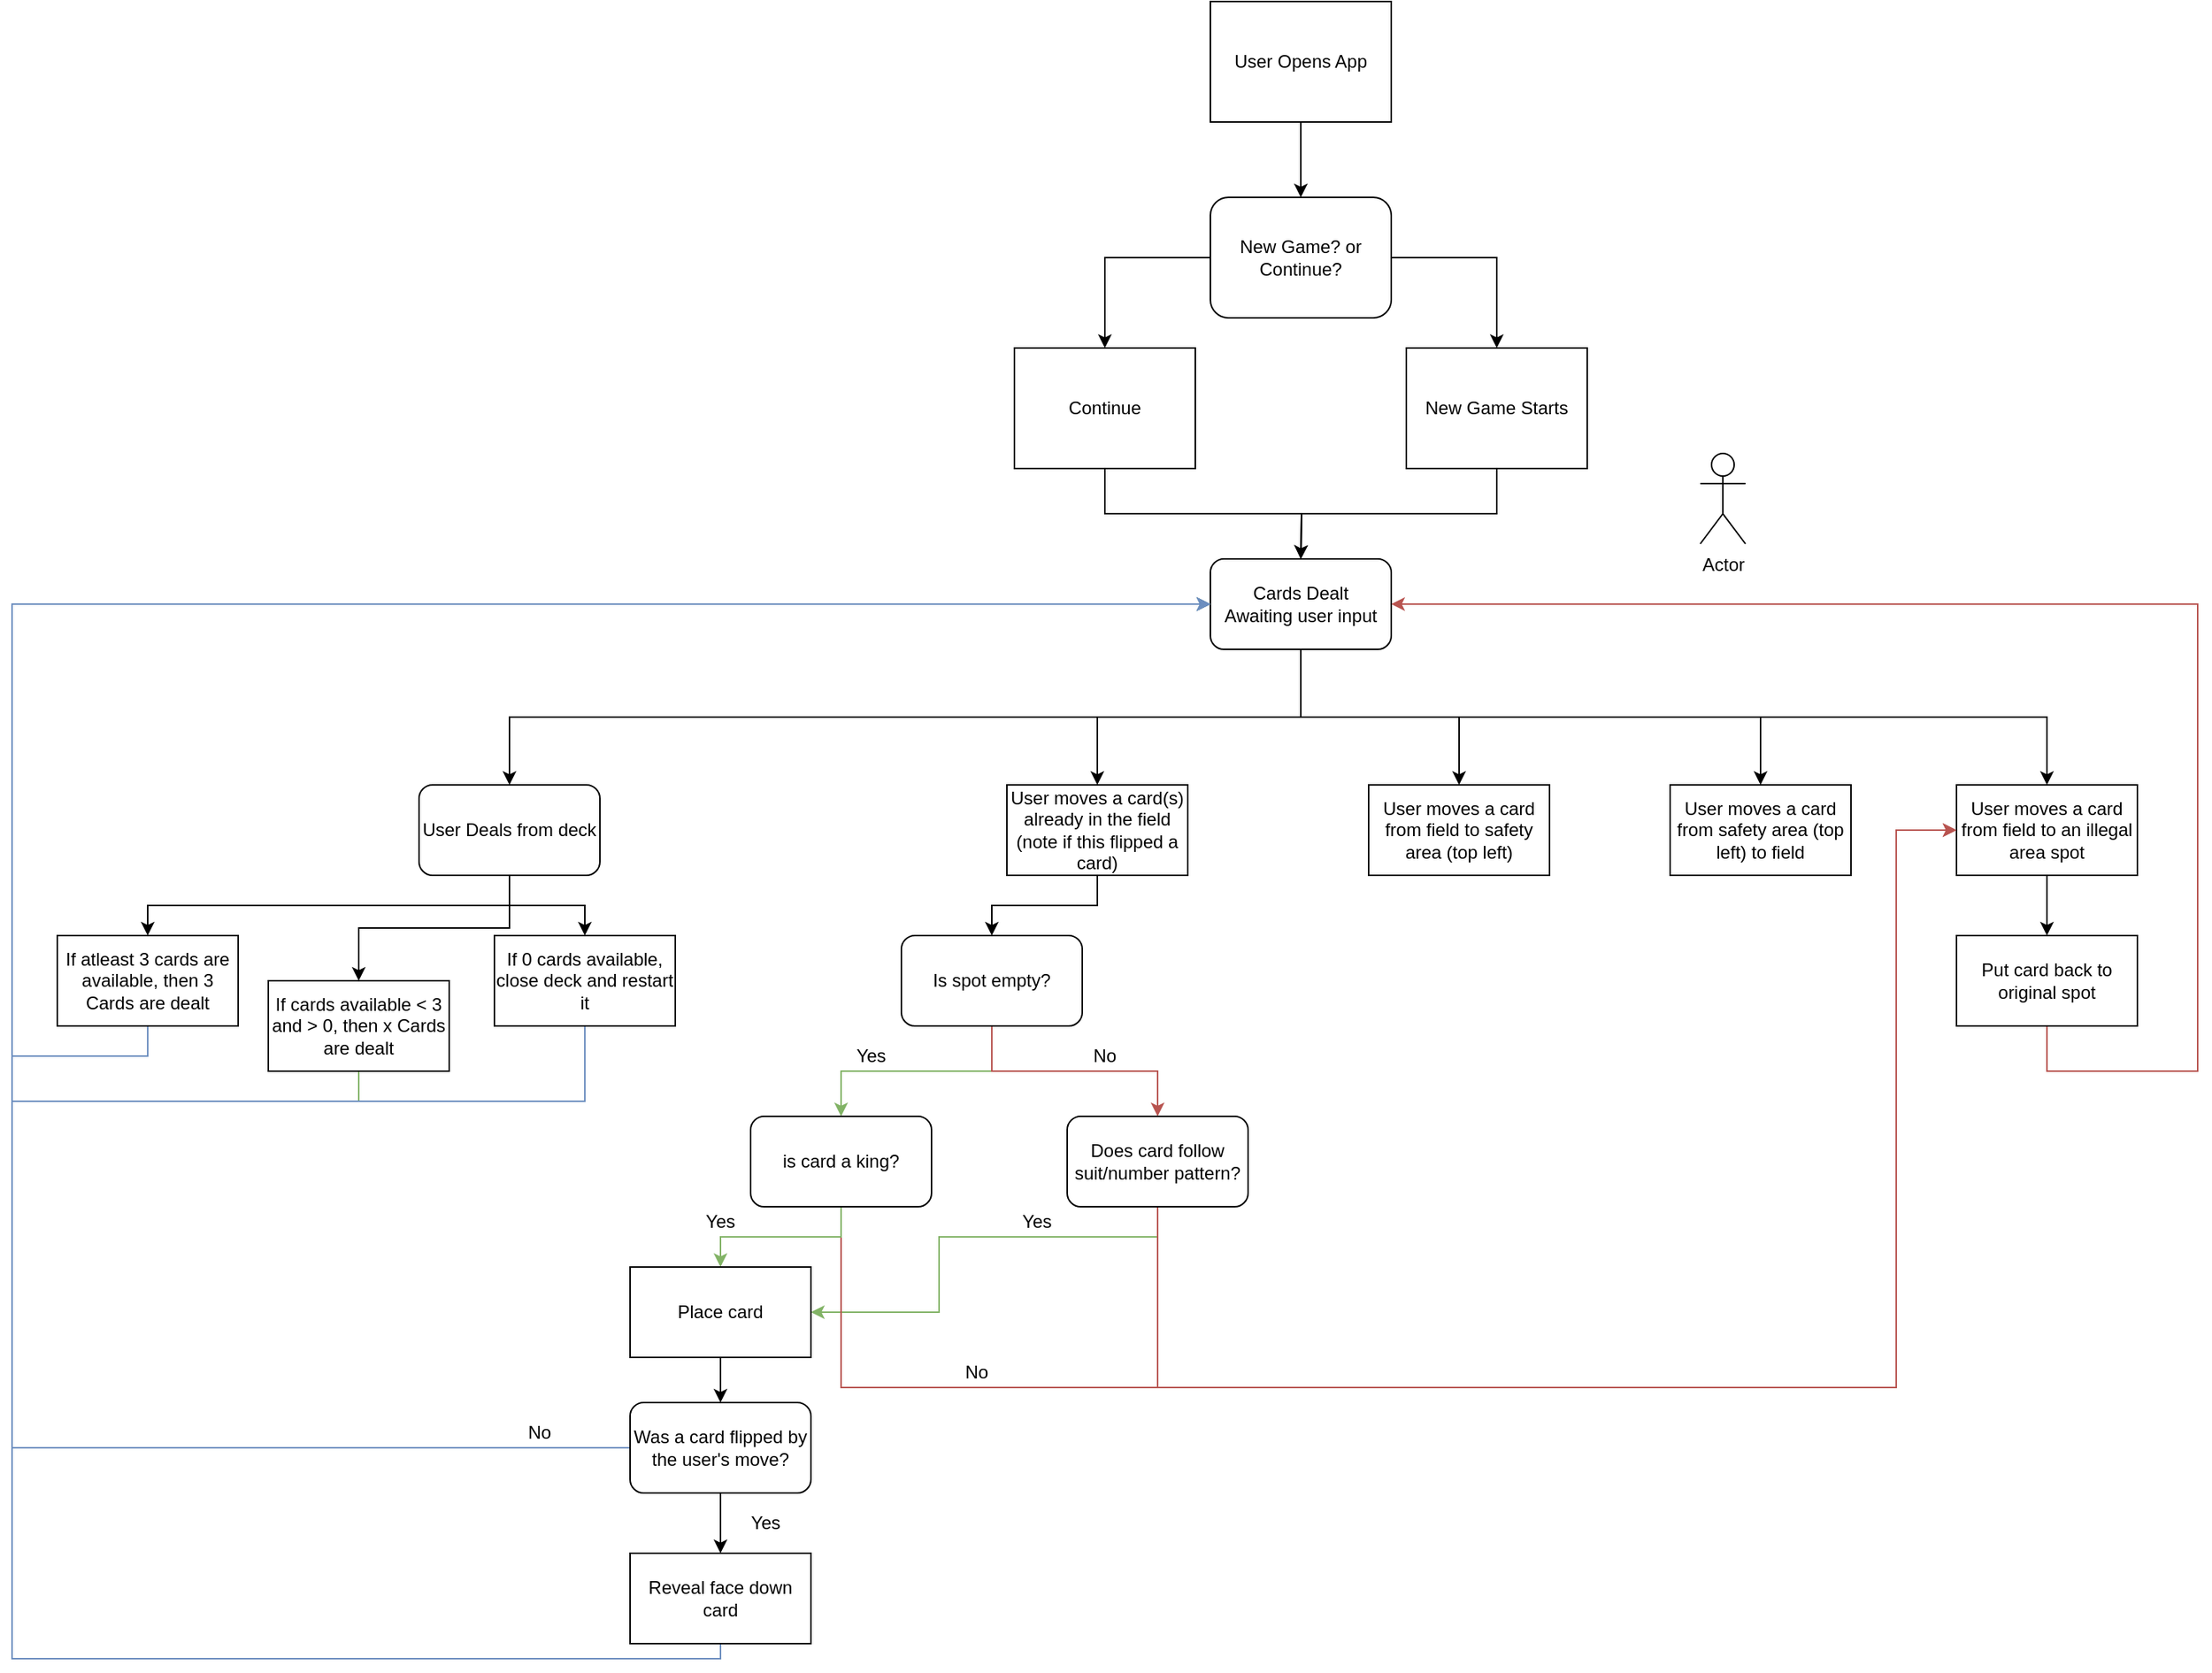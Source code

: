 <mxfile version="14.5.1" type="github">
  <diagram id="rTNtYrn7hHBPd-B_lGoH" name="Page-1">
    <mxGraphModel dx="2343" dy="918" grid="1" gridSize="10" guides="1" tooltips="1" connect="1" arrows="1" fold="1" page="1" pageScale="1" pageWidth="850" pageHeight="1100" math="0" shadow="0">
      <root>
        <mxCell id="0" />
        <mxCell id="1" parent="0" />
        <mxCell id="QM8wQPkqBQmamn_CLQ5U-1" value="" style="edgeStyle=orthogonalEdgeStyle;rounded=0;orthogonalLoop=1;jettySize=auto;html=1;" edge="1" parent="1" source="QM8wQPkqBQmamn_CLQ5U-2" target="QM8wQPkqBQmamn_CLQ5U-5">
          <mxGeometry relative="1" as="geometry" />
        </mxCell>
        <mxCell id="QM8wQPkqBQmamn_CLQ5U-2" value="User Opens App" style="rounded=0;whiteSpace=wrap;html=1;" vertex="1" parent="1">
          <mxGeometry x="365" y="20" width="120" height="80" as="geometry" />
        </mxCell>
        <mxCell id="QM8wQPkqBQmamn_CLQ5U-3" value="" style="edgeStyle=orthogonalEdgeStyle;rounded=0;orthogonalLoop=1;jettySize=auto;html=1;" edge="1" parent="1" source="QM8wQPkqBQmamn_CLQ5U-5" target="QM8wQPkqBQmamn_CLQ5U-7">
          <mxGeometry relative="1" as="geometry" />
        </mxCell>
        <mxCell id="QM8wQPkqBQmamn_CLQ5U-4" value="" style="edgeStyle=orthogonalEdgeStyle;rounded=0;orthogonalLoop=1;jettySize=auto;html=1;" edge="1" parent="1" source="QM8wQPkqBQmamn_CLQ5U-5" target="QM8wQPkqBQmamn_CLQ5U-9">
          <mxGeometry relative="1" as="geometry" />
        </mxCell>
        <mxCell id="QM8wQPkqBQmamn_CLQ5U-5" value="New Game? or&lt;br&gt;Continue?" style="rounded=1;whiteSpace=wrap;html=1;glass=0;" vertex="1" parent="1">
          <mxGeometry x="365" y="150" width="120" height="80" as="geometry" />
        </mxCell>
        <mxCell id="QM8wQPkqBQmamn_CLQ5U-6" style="edgeStyle=orthogonalEdgeStyle;rounded=0;orthogonalLoop=1;jettySize=auto;html=1;exitX=0.5;exitY=1;exitDx=0;exitDy=0;" edge="1" parent="1" source="QM8wQPkqBQmamn_CLQ5U-7">
          <mxGeometry relative="1" as="geometry">
            <mxPoint x="425" y="390" as="targetPoint" />
          </mxGeometry>
        </mxCell>
        <mxCell id="QM8wQPkqBQmamn_CLQ5U-7" value="New Game Starts" style="rounded=0;whiteSpace=wrap;html=1;" vertex="1" parent="1">
          <mxGeometry x="495" y="250" width="120" height="80" as="geometry" />
        </mxCell>
        <mxCell id="QM8wQPkqBQmamn_CLQ5U-8" value="" style="edgeStyle=orthogonalEdgeStyle;rounded=0;orthogonalLoop=1;jettySize=auto;html=1;exitX=0.5;exitY=1;exitDx=0;exitDy=0;" edge="1" parent="1" source="QM8wQPkqBQmamn_CLQ5U-9">
          <mxGeometry relative="1" as="geometry">
            <mxPoint x="425" y="390" as="targetPoint" />
          </mxGeometry>
        </mxCell>
        <mxCell id="QM8wQPkqBQmamn_CLQ5U-9" value="Continue" style="rounded=0;whiteSpace=wrap;html=1;" vertex="1" parent="1">
          <mxGeometry x="235" y="250" width="120" height="80" as="geometry" />
        </mxCell>
        <mxCell id="QM8wQPkqBQmamn_CLQ5U-11" value="Actor" style="shape=umlActor;verticalLabelPosition=bottom;verticalAlign=top;html=1;outlineConnect=0;" vertex="1" parent="1">
          <mxGeometry x="690" y="320" width="30" height="60" as="geometry" />
        </mxCell>
        <mxCell id="QM8wQPkqBQmamn_CLQ5U-25" style="edgeStyle=orthogonalEdgeStyle;rounded=0;orthogonalLoop=1;jettySize=auto;html=1;entryX=0.5;entryY=0;entryDx=0;entryDy=0;" edge="1" parent="1" source="QM8wQPkqBQmamn_CLQ5U-15" target="QM8wQPkqBQmamn_CLQ5U-18">
          <mxGeometry relative="1" as="geometry" />
        </mxCell>
        <mxCell id="QM8wQPkqBQmamn_CLQ5U-26" style="edgeStyle=orthogonalEdgeStyle;rounded=0;orthogonalLoop=1;jettySize=auto;html=1;exitX=0.5;exitY=1;exitDx=0;exitDy=0;" edge="1" parent="1" source="QM8wQPkqBQmamn_CLQ5U-15" target="QM8wQPkqBQmamn_CLQ5U-20">
          <mxGeometry relative="1" as="geometry" />
        </mxCell>
        <mxCell id="QM8wQPkqBQmamn_CLQ5U-27" style="edgeStyle=orthogonalEdgeStyle;rounded=0;orthogonalLoop=1;jettySize=auto;html=1;entryX=0.5;entryY=0;entryDx=0;entryDy=0;exitX=0.5;exitY=1;exitDx=0;exitDy=0;" edge="1" parent="1" source="QM8wQPkqBQmamn_CLQ5U-15" target="QM8wQPkqBQmamn_CLQ5U-22">
          <mxGeometry relative="1" as="geometry" />
        </mxCell>
        <mxCell id="QM8wQPkqBQmamn_CLQ5U-28" style="edgeStyle=orthogonalEdgeStyle;rounded=0;orthogonalLoop=1;jettySize=auto;html=1;entryX=0.5;entryY=0;entryDx=0;entryDy=0;exitX=0.5;exitY=1;exitDx=0;exitDy=0;" edge="1" parent="1" source="QM8wQPkqBQmamn_CLQ5U-15" target="QM8wQPkqBQmamn_CLQ5U-17">
          <mxGeometry relative="1" as="geometry" />
        </mxCell>
        <mxCell id="QM8wQPkqBQmamn_CLQ5U-29" style="edgeStyle=orthogonalEdgeStyle;rounded=0;orthogonalLoop=1;jettySize=auto;html=1;exitX=0.5;exitY=1;exitDx=0;exitDy=0;" edge="1" parent="1" source="QM8wQPkqBQmamn_CLQ5U-15" target="QM8wQPkqBQmamn_CLQ5U-16">
          <mxGeometry relative="1" as="geometry" />
        </mxCell>
        <mxCell id="QM8wQPkqBQmamn_CLQ5U-15" value="Cards Dealt&lt;br&gt;Awaiting user input" style="rounded=1;whiteSpace=wrap;html=1;" vertex="1" parent="1">
          <mxGeometry x="365" y="390" width="120" height="60" as="geometry" />
        </mxCell>
        <mxCell id="QM8wQPkqBQmamn_CLQ5U-30" style="edgeStyle=orthogonalEdgeStyle;rounded=0;orthogonalLoop=1;jettySize=auto;html=1;exitX=0.5;exitY=1;exitDx=0;exitDy=0;" edge="1" parent="1" source="QM8wQPkqBQmamn_CLQ5U-16" target="QM8wQPkqBQmamn_CLQ5U-31">
          <mxGeometry relative="1" as="geometry">
            <mxPoint x="-100" y="680" as="targetPoint" />
          </mxGeometry>
        </mxCell>
        <mxCell id="QM8wQPkqBQmamn_CLQ5U-34" style="edgeStyle=orthogonalEdgeStyle;rounded=0;orthogonalLoop=1;jettySize=auto;html=1;" edge="1" parent="1" source="QM8wQPkqBQmamn_CLQ5U-16" target="QM8wQPkqBQmamn_CLQ5U-32">
          <mxGeometry relative="1" as="geometry" />
        </mxCell>
        <mxCell id="QM8wQPkqBQmamn_CLQ5U-35" style="edgeStyle=orthogonalEdgeStyle;rounded=0;orthogonalLoop=1;jettySize=auto;html=1;" edge="1" parent="1" source="QM8wQPkqBQmamn_CLQ5U-16" target="QM8wQPkqBQmamn_CLQ5U-33">
          <mxGeometry relative="1" as="geometry" />
        </mxCell>
        <mxCell id="QM8wQPkqBQmamn_CLQ5U-16" value="User Deals from deck" style="rounded=1;whiteSpace=wrap;html=1;" vertex="1" parent="1">
          <mxGeometry x="-160" y="540" width="120" height="60" as="geometry" />
        </mxCell>
        <mxCell id="QM8wQPkqBQmamn_CLQ5U-42" style="edgeStyle=orthogonalEdgeStyle;rounded=0;orthogonalLoop=1;jettySize=auto;html=1;" edge="1" parent="1" source="QM8wQPkqBQmamn_CLQ5U-17" target="QM8wQPkqBQmamn_CLQ5U-43">
          <mxGeometry relative="1" as="geometry">
            <mxPoint x="120" y="640" as="targetPoint" />
          </mxGeometry>
        </mxCell>
        <mxCell id="QM8wQPkqBQmamn_CLQ5U-17" value="User moves a card(s) already in the field&lt;br&gt;(note if this flipped a card)" style="rounded=0;whiteSpace=wrap;html=1;" vertex="1" parent="1">
          <mxGeometry x="230" y="540" width="120" height="60" as="geometry" />
        </mxCell>
        <mxCell id="QM8wQPkqBQmamn_CLQ5U-18" value="User moves a card from field to safety area (top left)" style="rounded=0;whiteSpace=wrap;html=1;" vertex="1" parent="1">
          <mxGeometry x="470" y="540" width="120" height="60" as="geometry" />
        </mxCell>
        <mxCell id="QM8wQPkqBQmamn_CLQ5U-20" value="User moves a card from safety area (top left) to field" style="rounded=0;whiteSpace=wrap;html=1;" vertex="1" parent="1">
          <mxGeometry x="670" y="540" width="120" height="60" as="geometry" />
        </mxCell>
        <mxCell id="QM8wQPkqBQmamn_CLQ5U-39" style="edgeStyle=orthogonalEdgeStyle;rounded=0;orthogonalLoop=1;jettySize=auto;html=1;" edge="1" parent="1" source="QM8wQPkqBQmamn_CLQ5U-22" target="QM8wQPkqBQmamn_CLQ5U-40">
          <mxGeometry relative="1" as="geometry">
            <mxPoint x="920" y="650" as="targetPoint" />
          </mxGeometry>
        </mxCell>
        <mxCell id="QM8wQPkqBQmamn_CLQ5U-22" value="User moves a card from field to an illegal area spot" style="rounded=0;whiteSpace=wrap;html=1;" vertex="1" parent="1">
          <mxGeometry x="860" y="540" width="120" height="60" as="geometry" />
        </mxCell>
        <mxCell id="QM8wQPkqBQmamn_CLQ5U-36" style="edgeStyle=orthogonalEdgeStyle;rounded=0;orthogonalLoop=1;jettySize=auto;html=1;entryX=0;entryY=0.5;entryDx=0;entryDy=0;exitX=0.5;exitY=1;exitDx=0;exitDy=0;fillColor=#dae8fc;strokeColor=#6c8ebf;" edge="1" parent="1" source="QM8wQPkqBQmamn_CLQ5U-31" target="QM8wQPkqBQmamn_CLQ5U-15">
          <mxGeometry relative="1" as="geometry">
            <Array as="points">
              <mxPoint x="-340" y="720" />
              <mxPoint x="-430" y="720" />
              <mxPoint x="-430" y="420" />
            </Array>
          </mxGeometry>
        </mxCell>
        <mxCell id="QM8wQPkqBQmamn_CLQ5U-31" value="If atleast 3 cards are available, then 3 Cards are dealt" style="rounded=0;whiteSpace=wrap;html=1;" vertex="1" parent="1">
          <mxGeometry x="-400" y="640" width="120" height="60" as="geometry" />
        </mxCell>
        <mxCell id="QM8wQPkqBQmamn_CLQ5U-37" style="edgeStyle=orthogonalEdgeStyle;rounded=0;orthogonalLoop=1;jettySize=auto;html=1;entryX=0;entryY=0.5;entryDx=0;entryDy=0;exitX=0.5;exitY=1;exitDx=0;exitDy=0;fillColor=#d5e8d4;strokeColor=#82b366;" edge="1" parent="1" source="QM8wQPkqBQmamn_CLQ5U-32" target="QM8wQPkqBQmamn_CLQ5U-15">
          <mxGeometry relative="1" as="geometry">
            <Array as="points">
              <mxPoint x="-200" y="750" />
              <mxPoint x="-430" y="750" />
              <mxPoint x="-430" y="420" />
            </Array>
          </mxGeometry>
        </mxCell>
        <mxCell id="QM8wQPkqBQmamn_CLQ5U-32" value="If cards available &amp;lt; 3 and &amp;gt; 0, then x Cards are dealt" style="rounded=0;whiteSpace=wrap;html=1;" vertex="1" parent="1">
          <mxGeometry x="-260" y="670" width="120" height="60" as="geometry" />
        </mxCell>
        <mxCell id="QM8wQPkqBQmamn_CLQ5U-38" style="edgeStyle=orthogonalEdgeStyle;rounded=0;orthogonalLoop=1;jettySize=auto;html=1;entryX=0;entryY=0.5;entryDx=0;entryDy=0;exitX=0.5;exitY=1;exitDx=0;exitDy=0;fillColor=#dae8fc;strokeColor=#6c8ebf;" edge="1" parent="1" source="QM8wQPkqBQmamn_CLQ5U-33" target="QM8wQPkqBQmamn_CLQ5U-15">
          <mxGeometry relative="1" as="geometry">
            <Array as="points">
              <mxPoint x="-50" y="750" />
              <mxPoint x="-430" y="750" />
              <mxPoint x="-430" y="420" />
            </Array>
          </mxGeometry>
        </mxCell>
        <mxCell id="QM8wQPkqBQmamn_CLQ5U-33" value="If 0 cards available, close deck and restart it" style="rounded=0;whiteSpace=wrap;html=1;" vertex="1" parent="1">
          <mxGeometry x="-110" y="640" width="120" height="60" as="geometry" />
        </mxCell>
        <mxCell id="QM8wQPkqBQmamn_CLQ5U-41" style="edgeStyle=orthogonalEdgeStyle;rounded=0;orthogonalLoop=1;jettySize=auto;html=1;entryX=1;entryY=0.5;entryDx=0;entryDy=0;exitX=0.5;exitY=1;exitDx=0;exitDy=0;fillColor=#f8cecc;strokeColor=#b85450;" edge="1" parent="1" source="QM8wQPkqBQmamn_CLQ5U-40" target="QM8wQPkqBQmamn_CLQ5U-15">
          <mxGeometry relative="1" as="geometry">
            <Array as="points">
              <mxPoint x="920" y="730" />
              <mxPoint x="1020" y="730" />
              <mxPoint x="1020" y="420" />
            </Array>
          </mxGeometry>
        </mxCell>
        <mxCell id="QM8wQPkqBQmamn_CLQ5U-40" value="Put card back to original spot" style="rounded=0;whiteSpace=wrap;html=1;" vertex="1" parent="1">
          <mxGeometry x="860" y="640" width="120" height="60" as="geometry" />
        </mxCell>
        <mxCell id="QM8wQPkqBQmamn_CLQ5U-46" style="edgeStyle=orthogonalEdgeStyle;rounded=0;orthogonalLoop=1;jettySize=auto;html=1;exitX=0.5;exitY=1;exitDx=0;exitDy=0;fillColor=#d5e8d4;strokeColor=#82b366;" edge="1" parent="1" source="QM8wQPkqBQmamn_CLQ5U-43" target="QM8wQPkqBQmamn_CLQ5U-51">
          <mxGeometry relative="1" as="geometry">
            <mxPoint x="120" y="760" as="targetPoint" />
          </mxGeometry>
        </mxCell>
        <mxCell id="QM8wQPkqBQmamn_CLQ5U-47" style="edgeStyle=orthogonalEdgeStyle;rounded=0;orthogonalLoop=1;jettySize=auto;html=1;exitX=0.5;exitY=1;exitDx=0;exitDy=0;entryX=0.5;entryY=0;entryDx=0;entryDy=0;fillColor=#f8cecc;strokeColor=#b85450;" edge="1" parent="1" source="QM8wQPkqBQmamn_CLQ5U-43" target="QM8wQPkqBQmamn_CLQ5U-49">
          <mxGeometry relative="1" as="geometry">
            <mxPoint x="320" y="760" as="targetPoint" />
          </mxGeometry>
        </mxCell>
        <mxCell id="QM8wQPkqBQmamn_CLQ5U-43" value="Is spot empty?" style="rounded=1;whiteSpace=wrap;html=1;" vertex="1" parent="1">
          <mxGeometry x="160" y="640" width="120" height="60" as="geometry" />
        </mxCell>
        <mxCell id="QM8wQPkqBQmamn_CLQ5U-61" style="edgeStyle=orthogonalEdgeStyle;rounded=0;orthogonalLoop=1;jettySize=auto;html=1;entryX=1;entryY=0.5;entryDx=0;entryDy=0;fillColor=#d5e8d4;strokeColor=#82b366;" edge="1" parent="1" source="QM8wQPkqBQmamn_CLQ5U-49" target="QM8wQPkqBQmamn_CLQ5U-57">
          <mxGeometry relative="1" as="geometry">
            <Array as="points">
              <mxPoint x="330" y="840" />
              <mxPoint x="185" y="840" />
              <mxPoint x="185" y="890" />
            </Array>
          </mxGeometry>
        </mxCell>
        <mxCell id="QM8wQPkqBQmamn_CLQ5U-63" style="edgeStyle=orthogonalEdgeStyle;rounded=0;orthogonalLoop=1;jettySize=auto;html=1;entryX=0;entryY=0.5;entryDx=0;entryDy=0;fillColor=#f8cecc;strokeColor=#b85450;" edge="1" parent="1" source="QM8wQPkqBQmamn_CLQ5U-49" target="QM8wQPkqBQmamn_CLQ5U-22">
          <mxGeometry relative="1" as="geometry">
            <Array as="points">
              <mxPoint x="330" y="940" />
              <mxPoint x="820" y="940" />
              <mxPoint x="820" y="570" />
            </Array>
          </mxGeometry>
        </mxCell>
        <mxCell id="QM8wQPkqBQmamn_CLQ5U-49" value="Does card follow suit/number pattern?" style="rounded=1;whiteSpace=wrap;html=1;" vertex="1" parent="1">
          <mxGeometry x="270" y="760" width="120" height="60" as="geometry" />
        </mxCell>
        <mxCell id="QM8wQPkqBQmamn_CLQ5U-54" style="edgeStyle=orthogonalEdgeStyle;rounded=0;orthogonalLoop=1;jettySize=auto;html=1;entryX=0;entryY=0.5;entryDx=0;entryDy=0;fillColor=#f8cecc;strokeColor=#b85450;exitX=0.5;exitY=1;exitDx=0;exitDy=0;" edge="1" parent="1" source="QM8wQPkqBQmamn_CLQ5U-51" target="QM8wQPkqBQmamn_CLQ5U-22">
          <mxGeometry relative="1" as="geometry">
            <mxPoint x="260" y="900" as="sourcePoint" />
            <Array as="points">
              <mxPoint x="120" y="940" />
              <mxPoint x="820" y="940" />
              <mxPoint x="820" y="570" />
            </Array>
          </mxGeometry>
        </mxCell>
        <mxCell id="QM8wQPkqBQmamn_CLQ5U-59" style="edgeStyle=orthogonalEdgeStyle;rounded=0;orthogonalLoop=1;jettySize=auto;html=1;entryX=0.5;entryY=0;entryDx=0;entryDy=0;fillColor=#d5e8d4;strokeColor=#82b366;" edge="1" parent="1" source="QM8wQPkqBQmamn_CLQ5U-51" target="QM8wQPkqBQmamn_CLQ5U-57">
          <mxGeometry relative="1" as="geometry" />
        </mxCell>
        <mxCell id="QM8wQPkqBQmamn_CLQ5U-51" value="is card a king?" style="rounded=1;whiteSpace=wrap;html=1;" vertex="1" parent="1">
          <mxGeometry x="60" y="760" width="120" height="60" as="geometry" />
        </mxCell>
        <mxCell id="QM8wQPkqBQmamn_CLQ5U-52" value="Yes" style="text;html=1;strokeColor=none;fillColor=none;align=center;verticalAlign=middle;whiteSpace=wrap;rounded=0;" vertex="1" parent="1">
          <mxGeometry x="120" y="710" width="40" height="20" as="geometry" />
        </mxCell>
        <mxCell id="QM8wQPkqBQmamn_CLQ5U-53" value="No" style="text;html=1;strokeColor=none;fillColor=none;align=center;verticalAlign=middle;whiteSpace=wrap;rounded=0;" vertex="1" parent="1">
          <mxGeometry x="275" y="710" width="40" height="20" as="geometry" />
        </mxCell>
        <mxCell id="QM8wQPkqBQmamn_CLQ5U-55" value="Yes" style="text;html=1;strokeColor=none;fillColor=none;align=center;verticalAlign=middle;whiteSpace=wrap;rounded=0;" vertex="1" parent="1">
          <mxGeometry x="20" y="820" width="40" height="20" as="geometry" />
        </mxCell>
        <mxCell id="QM8wQPkqBQmamn_CLQ5U-56" value="No" style="text;html=1;strokeColor=none;fillColor=none;align=center;verticalAlign=middle;whiteSpace=wrap;rounded=0;" vertex="1" parent="1">
          <mxGeometry x="190" y="920" width="40" height="20" as="geometry" />
        </mxCell>
        <mxCell id="QM8wQPkqBQmamn_CLQ5U-65" value="" style="edgeStyle=orthogonalEdgeStyle;rounded=0;orthogonalLoop=1;jettySize=auto;html=1;" edge="1" parent="1" source="QM8wQPkqBQmamn_CLQ5U-57" target="QM8wQPkqBQmamn_CLQ5U-64">
          <mxGeometry relative="1" as="geometry" />
        </mxCell>
        <mxCell id="QM8wQPkqBQmamn_CLQ5U-57" value="Place card" style="rounded=0;whiteSpace=wrap;html=1;" vertex="1" parent="1">
          <mxGeometry x="-20" y="860" width="120" height="60" as="geometry" />
        </mxCell>
        <mxCell id="QM8wQPkqBQmamn_CLQ5U-62" value="Yes" style="text;html=1;strokeColor=none;fillColor=none;align=center;verticalAlign=middle;whiteSpace=wrap;rounded=0;" vertex="1" parent="1">
          <mxGeometry x="230" y="820" width="40" height="20" as="geometry" />
        </mxCell>
        <mxCell id="QM8wQPkqBQmamn_CLQ5U-66" style="edgeStyle=orthogonalEdgeStyle;rounded=0;orthogonalLoop=1;jettySize=auto;html=1;exitX=0;exitY=0.5;exitDx=0;exitDy=0;entryX=0;entryY=0.5;entryDx=0;entryDy=0;fillColor=#dae8fc;strokeColor=#6c8ebf;" edge="1" parent="1" source="QM8wQPkqBQmamn_CLQ5U-64" target="QM8wQPkqBQmamn_CLQ5U-15">
          <mxGeometry relative="1" as="geometry">
            <Array as="points">
              <mxPoint x="-430" y="980" />
              <mxPoint x="-430" y="420" />
            </Array>
          </mxGeometry>
        </mxCell>
        <mxCell id="QM8wQPkqBQmamn_CLQ5U-69" value="" style="edgeStyle=orthogonalEdgeStyle;rounded=0;orthogonalLoop=1;jettySize=auto;html=1;" edge="1" parent="1" source="QM8wQPkqBQmamn_CLQ5U-64" target="QM8wQPkqBQmamn_CLQ5U-68">
          <mxGeometry relative="1" as="geometry" />
        </mxCell>
        <mxCell id="QM8wQPkqBQmamn_CLQ5U-64" value="Was a card flipped by the user&#39;s move?" style="whiteSpace=wrap;html=1;rounded=1;" vertex="1" parent="1">
          <mxGeometry x="-20" y="950" width="120" height="60" as="geometry" />
        </mxCell>
        <mxCell id="QM8wQPkqBQmamn_CLQ5U-67" value="No" style="text;html=1;strokeColor=none;fillColor=none;align=center;verticalAlign=middle;whiteSpace=wrap;rounded=0;" vertex="1" parent="1">
          <mxGeometry x="-100" y="960" width="40" height="20" as="geometry" />
        </mxCell>
        <mxCell id="QM8wQPkqBQmamn_CLQ5U-71" style="edgeStyle=orthogonalEdgeStyle;rounded=0;orthogonalLoop=1;jettySize=auto;html=1;entryX=0;entryY=0.5;entryDx=0;entryDy=0;fillColor=#dae8fc;strokeColor=#6c8ebf;" edge="1" parent="1" source="QM8wQPkqBQmamn_CLQ5U-68" target="QM8wQPkqBQmamn_CLQ5U-15">
          <mxGeometry relative="1" as="geometry">
            <Array as="points">
              <mxPoint x="-430" y="1120" />
              <mxPoint x="-430" y="420" />
            </Array>
          </mxGeometry>
        </mxCell>
        <mxCell id="QM8wQPkqBQmamn_CLQ5U-68" value="Reveal face down card" style="whiteSpace=wrap;html=1;rounded=0;" vertex="1" parent="1">
          <mxGeometry x="-20" y="1050" width="120" height="60" as="geometry" />
        </mxCell>
        <mxCell id="QM8wQPkqBQmamn_CLQ5U-70" value="Yes" style="text;html=1;strokeColor=none;fillColor=none;align=center;verticalAlign=middle;whiteSpace=wrap;rounded=0;" vertex="1" parent="1">
          <mxGeometry x="50" y="1020" width="40" height="20" as="geometry" />
        </mxCell>
      </root>
    </mxGraphModel>
  </diagram>
</mxfile>
